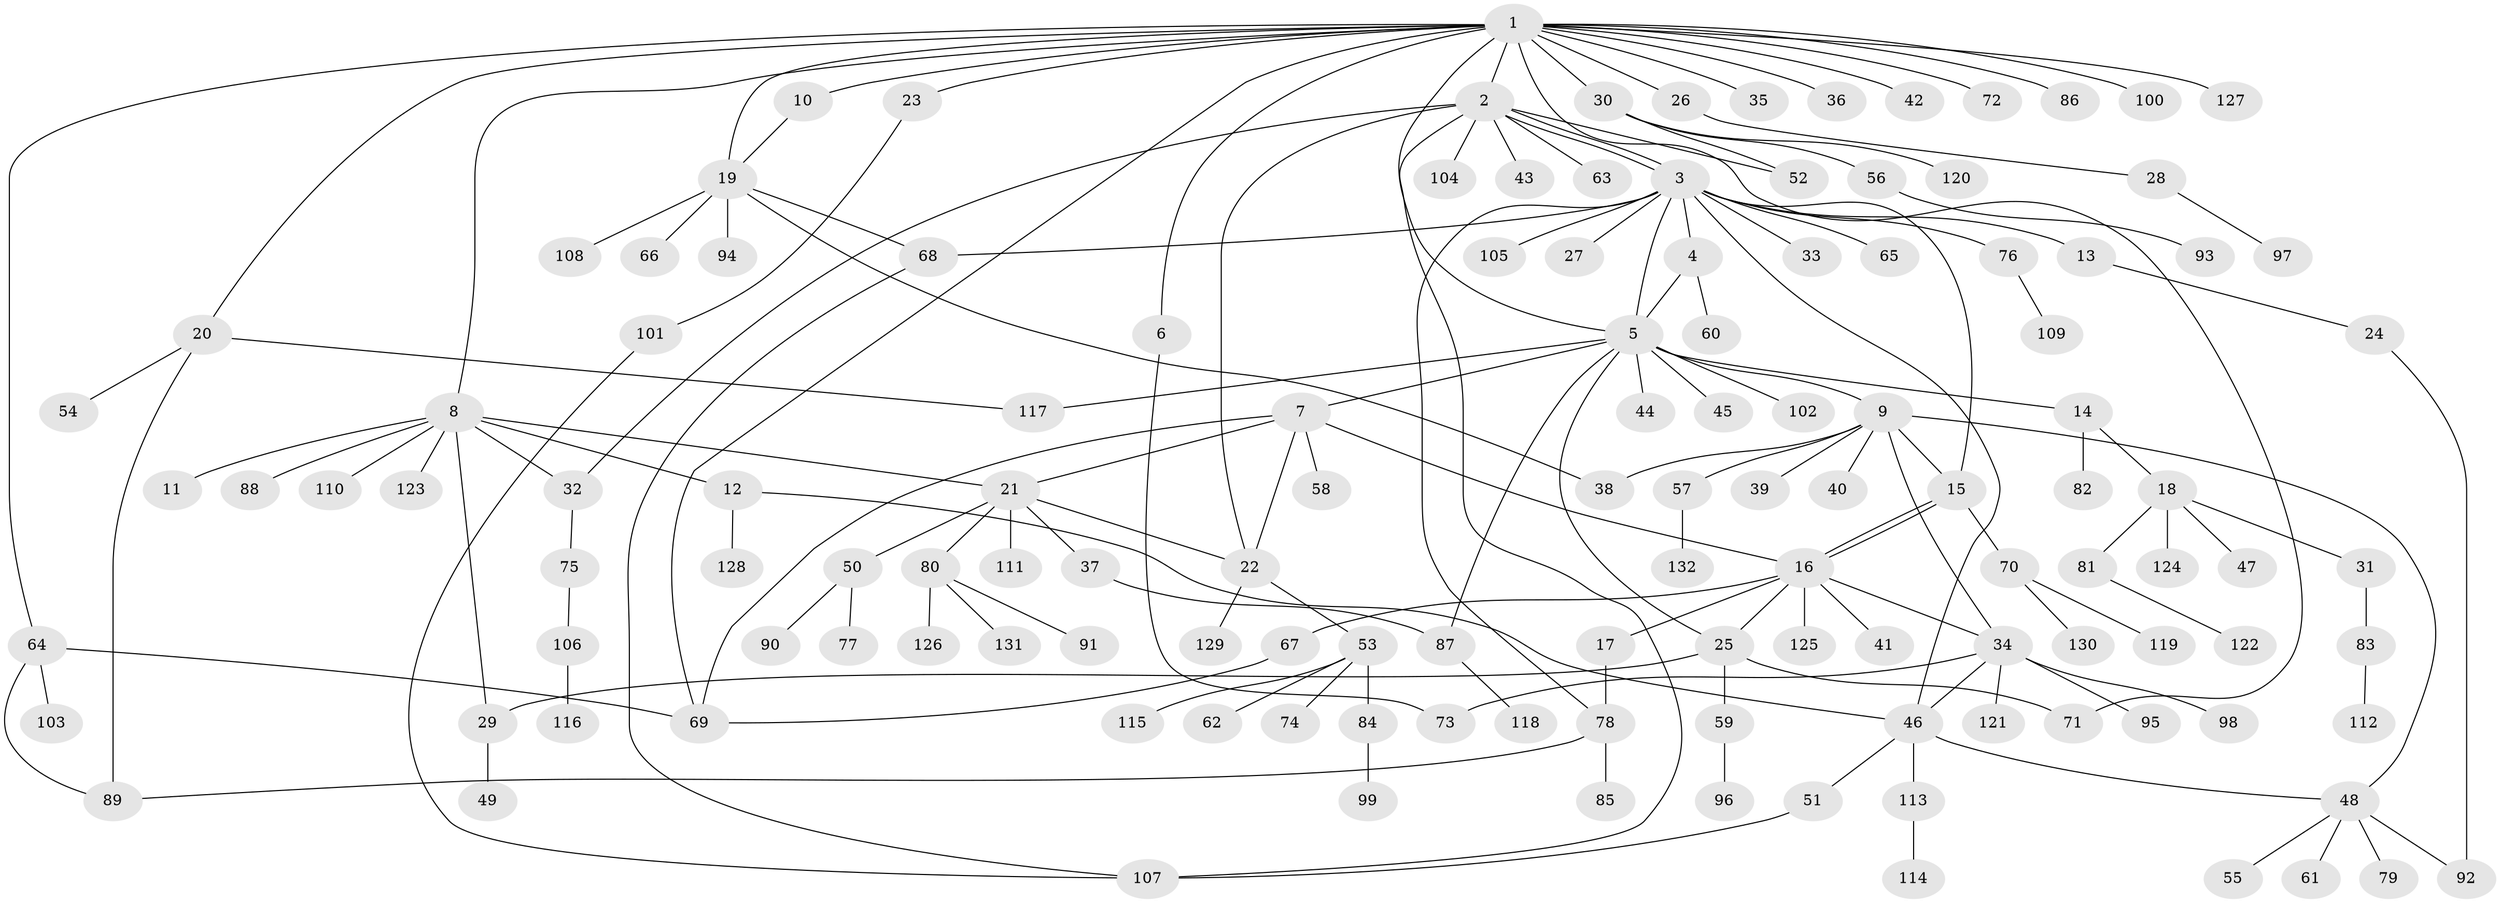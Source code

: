 // Generated by graph-tools (version 1.1) at 2025/11/02/27/25 16:11:12]
// undirected, 132 vertices, 165 edges
graph export_dot {
graph [start="1"]
  node [color=gray90,style=filled];
  1;
  2;
  3;
  4;
  5;
  6;
  7;
  8;
  9;
  10;
  11;
  12;
  13;
  14;
  15;
  16;
  17;
  18;
  19;
  20;
  21;
  22;
  23;
  24;
  25;
  26;
  27;
  28;
  29;
  30;
  31;
  32;
  33;
  34;
  35;
  36;
  37;
  38;
  39;
  40;
  41;
  42;
  43;
  44;
  45;
  46;
  47;
  48;
  49;
  50;
  51;
  52;
  53;
  54;
  55;
  56;
  57;
  58;
  59;
  60;
  61;
  62;
  63;
  64;
  65;
  66;
  67;
  68;
  69;
  70;
  71;
  72;
  73;
  74;
  75;
  76;
  77;
  78;
  79;
  80;
  81;
  82;
  83;
  84;
  85;
  86;
  87;
  88;
  89;
  90;
  91;
  92;
  93;
  94;
  95;
  96;
  97;
  98;
  99;
  100;
  101;
  102;
  103;
  104;
  105;
  106;
  107;
  108;
  109;
  110;
  111;
  112;
  113;
  114;
  115;
  116;
  117;
  118;
  119;
  120;
  121;
  122;
  123;
  124;
  125;
  126;
  127;
  128;
  129;
  130;
  131;
  132;
  1 -- 2;
  1 -- 5;
  1 -- 6;
  1 -- 8;
  1 -- 10;
  1 -- 19;
  1 -- 20;
  1 -- 23;
  1 -- 26;
  1 -- 30;
  1 -- 35;
  1 -- 36;
  1 -- 42;
  1 -- 64;
  1 -- 69;
  1 -- 71;
  1 -- 72;
  1 -- 86;
  1 -- 100;
  1 -- 127;
  2 -- 3;
  2 -- 3;
  2 -- 22;
  2 -- 32;
  2 -- 43;
  2 -- 52;
  2 -- 63;
  2 -- 104;
  2 -- 107;
  3 -- 4;
  3 -- 5;
  3 -- 13;
  3 -- 15;
  3 -- 27;
  3 -- 33;
  3 -- 46;
  3 -- 65;
  3 -- 68;
  3 -- 76;
  3 -- 78;
  3 -- 105;
  4 -- 5;
  4 -- 60;
  5 -- 7;
  5 -- 9;
  5 -- 14;
  5 -- 25;
  5 -- 44;
  5 -- 45;
  5 -- 87;
  5 -- 102;
  5 -- 117;
  6 -- 73;
  7 -- 16;
  7 -- 21;
  7 -- 22;
  7 -- 58;
  7 -- 69;
  8 -- 11;
  8 -- 12;
  8 -- 21;
  8 -- 29;
  8 -- 32;
  8 -- 88;
  8 -- 110;
  8 -- 123;
  9 -- 15;
  9 -- 34;
  9 -- 38;
  9 -- 39;
  9 -- 40;
  9 -- 48;
  9 -- 57;
  10 -- 19;
  12 -- 46;
  12 -- 128;
  13 -- 24;
  14 -- 18;
  14 -- 82;
  15 -- 16;
  15 -- 16;
  15 -- 70;
  16 -- 17;
  16 -- 25;
  16 -- 34;
  16 -- 41;
  16 -- 67;
  16 -- 125;
  17 -- 78;
  18 -- 31;
  18 -- 47;
  18 -- 81;
  18 -- 124;
  19 -- 38;
  19 -- 66;
  19 -- 68;
  19 -- 94;
  19 -- 108;
  20 -- 54;
  20 -- 89;
  20 -- 117;
  21 -- 22;
  21 -- 37;
  21 -- 50;
  21 -- 80;
  21 -- 111;
  22 -- 53;
  22 -- 129;
  23 -- 101;
  24 -- 92;
  25 -- 29;
  25 -- 59;
  25 -- 71;
  26 -- 28;
  28 -- 97;
  29 -- 49;
  30 -- 52;
  30 -- 56;
  30 -- 120;
  31 -- 83;
  32 -- 75;
  34 -- 46;
  34 -- 73;
  34 -- 95;
  34 -- 98;
  34 -- 121;
  37 -- 87;
  46 -- 48;
  46 -- 51;
  46 -- 113;
  48 -- 55;
  48 -- 61;
  48 -- 79;
  48 -- 92;
  50 -- 77;
  50 -- 90;
  51 -- 107;
  53 -- 62;
  53 -- 74;
  53 -- 84;
  53 -- 115;
  56 -- 93;
  57 -- 132;
  59 -- 96;
  64 -- 69;
  64 -- 89;
  64 -- 103;
  67 -- 69;
  68 -- 107;
  70 -- 119;
  70 -- 130;
  75 -- 106;
  76 -- 109;
  78 -- 85;
  78 -- 89;
  80 -- 91;
  80 -- 126;
  80 -- 131;
  81 -- 122;
  83 -- 112;
  84 -- 99;
  87 -- 118;
  101 -- 107;
  106 -- 116;
  113 -- 114;
}

